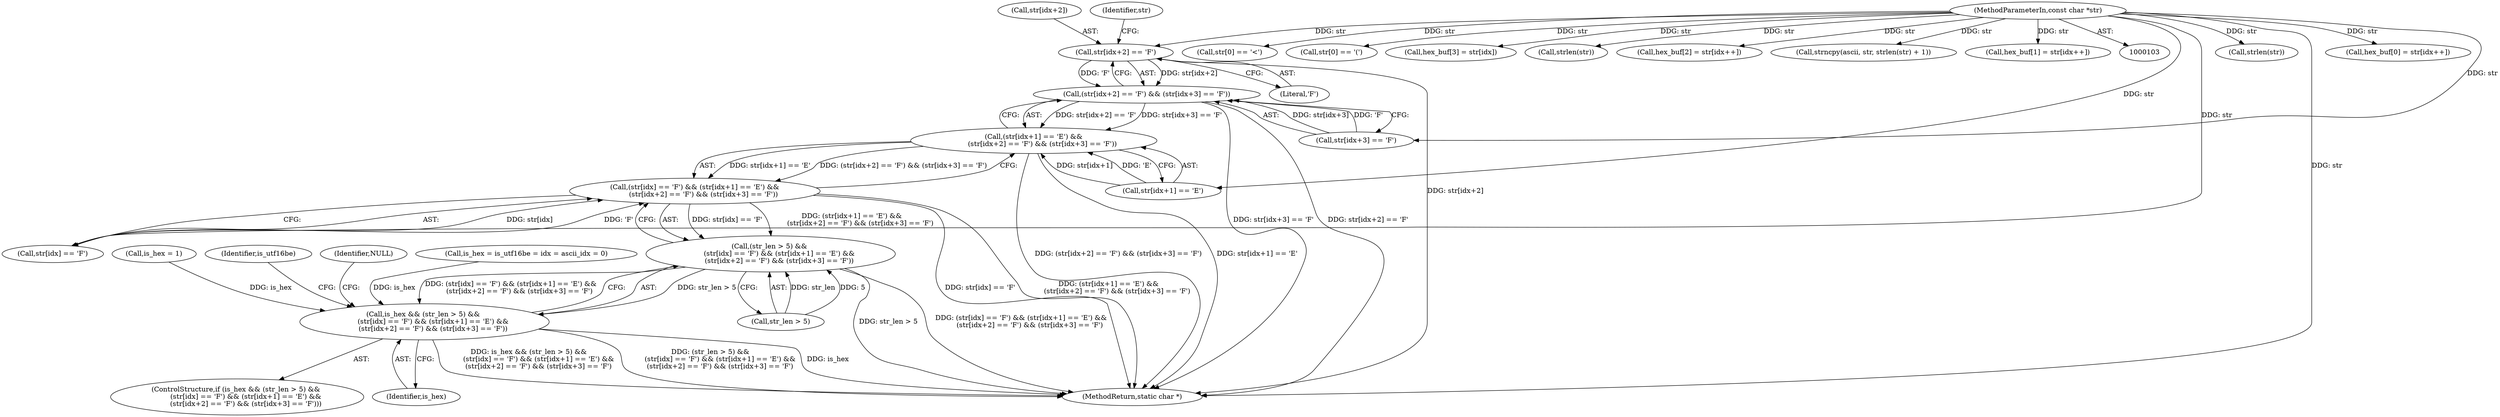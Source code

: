digraph "0_pdfresurrect_0c4120fffa3dffe97b95c486a120eded82afe8a6_1@array" {
"1000182" [label="(Call,str[idx+2] == 'F')"];
"1000104" [label="(MethodParameterIn,const char *str)"];
"1000181" [label="(Call,(str[idx+2] == 'F') && (str[idx+3] == 'F'))"];
"1000173" [label="(Call,(str[idx+1] == 'E') &&\n        (str[idx+2] == 'F') && (str[idx+3] == 'F'))"];
"1000167" [label="(Call,(str[idx] == 'F') && (str[idx+1] == 'E') &&\n        (str[idx+2] == 'F') && (str[idx+3] == 'F'))"];
"1000163" [label="(Call,(str_len > 5) && \n        (str[idx] == 'F') && (str[idx+1] == 'E') &&\n        (str[idx+2] == 'F') && (str[idx+3] == 'F'))"];
"1000161" [label="(Call,is_hex && (str_len > 5) && \n        (str[idx] == 'F') && (str[idx+1] == 'E') &&\n        (str[idx+2] == 'F') && (str[idx+3] == 'F'))"];
"1000142" [label="(Call,strlen(str))"];
"1000217" [label="(Call,hex_buf[0] = str[idx++])"];
"1000183" [label="(Call,str[idx+2])"];
"1000149" [label="(Call,str[0] == '<')"];
"1000161" [label="(Call,is_hex && (str_len > 5) && \n        (str[idx] == 'F') && (str[idx+1] == 'E') &&\n        (str[idx+2] == 'F') && (str[idx+3] == 'F'))"];
"1000163" [label="(Call,(str_len > 5) && \n        (str[idx] == 'F') && (str[idx+1] == 'E') &&\n        (str[idx+2] == 'F') && (str[idx+3] == 'F'))"];
"1000160" [label="(ControlStructure,if (is_hex && (str_len > 5) && \n        (str[idx] == 'F') && (str[idx+1] == 'E') &&\n        (str[idx+2] == 'F') && (str[idx+3] == 'F')))"];
"1000162" [label="(Identifier,is_hex)"];
"1000125" [label="(Call,str[0] == '(')"];
"1000167" [label="(Call,(str[idx] == 'F') && (str[idx+1] == 'E') &&\n        (str[idx+2] == 'F') && (str[idx+3] == 'F'))"];
"1000115" [label="(Call,is_hex = is_utf16be = idx = ascii_idx = 0)"];
"1000155" [label="(Call,is_hex = 1)"];
"1000104" [label="(MethodParameterIn,const char *str)"];
"1000173" [label="(Call,(str[idx+1] == 'E') &&\n        (str[idx+2] == 'F') && (str[idx+3] == 'F'))"];
"1000189" [label="(Call,str[idx+3] == 'F')"];
"1000241" [label="(Call,hex_buf[3] = str[idx])"];
"1000174" [label="(Call,str[idx+1] == 'E')"];
"1000181" [label="(Call,(str[idx+2] == 'F') && (str[idx+3] == 'F'))"];
"1000135" [label="(Call,strlen(str))"];
"1000168" [label="(Call,str[idx] == 'F')"];
"1000233" [label="(Call,hex_buf[2] = str[idx++])"];
"1000198" [label="(Identifier,is_utf16be)"];
"1000191" [label="(Identifier,str)"];
"1000188" [label="(Literal,'F')"];
"1000259" [label="(MethodReturn,static char *)"];
"1000138" [label="(Call,strncpy(ascii, str, strlen(str) + 1))"];
"1000225" [label="(Call,hex_buf[1] = str[idx++])"];
"1000164" [label="(Call,str_len > 5)"];
"1000205" [label="(Identifier,NULL)"];
"1000182" [label="(Call,str[idx+2] == 'F')"];
"1000182" -> "1000181"  [label="AST: "];
"1000182" -> "1000188"  [label="CFG: "];
"1000183" -> "1000182"  [label="AST: "];
"1000188" -> "1000182"  [label="AST: "];
"1000191" -> "1000182"  [label="CFG: "];
"1000181" -> "1000182"  [label="CFG: "];
"1000182" -> "1000259"  [label="DDG: str[idx+2]"];
"1000182" -> "1000181"  [label="DDG: str[idx+2]"];
"1000182" -> "1000181"  [label="DDG: 'F'"];
"1000104" -> "1000182"  [label="DDG: str"];
"1000104" -> "1000103"  [label="AST: "];
"1000104" -> "1000259"  [label="DDG: str"];
"1000104" -> "1000125"  [label="DDG: str"];
"1000104" -> "1000135"  [label="DDG: str"];
"1000104" -> "1000138"  [label="DDG: str"];
"1000104" -> "1000142"  [label="DDG: str"];
"1000104" -> "1000149"  [label="DDG: str"];
"1000104" -> "1000168"  [label="DDG: str"];
"1000104" -> "1000174"  [label="DDG: str"];
"1000104" -> "1000189"  [label="DDG: str"];
"1000104" -> "1000217"  [label="DDG: str"];
"1000104" -> "1000225"  [label="DDG: str"];
"1000104" -> "1000233"  [label="DDG: str"];
"1000104" -> "1000241"  [label="DDG: str"];
"1000181" -> "1000173"  [label="AST: "];
"1000181" -> "1000189"  [label="CFG: "];
"1000189" -> "1000181"  [label="AST: "];
"1000173" -> "1000181"  [label="CFG: "];
"1000181" -> "1000259"  [label="DDG: str[idx+2] == 'F'"];
"1000181" -> "1000259"  [label="DDG: str[idx+3] == 'F'"];
"1000181" -> "1000173"  [label="DDG: str[idx+2] == 'F'"];
"1000181" -> "1000173"  [label="DDG: str[idx+3] == 'F'"];
"1000189" -> "1000181"  [label="DDG: str[idx+3]"];
"1000189" -> "1000181"  [label="DDG: 'F'"];
"1000173" -> "1000167"  [label="AST: "];
"1000173" -> "1000174"  [label="CFG: "];
"1000174" -> "1000173"  [label="AST: "];
"1000167" -> "1000173"  [label="CFG: "];
"1000173" -> "1000259"  [label="DDG: (str[idx+2] == 'F') && (str[idx+3] == 'F')"];
"1000173" -> "1000259"  [label="DDG: str[idx+1] == 'E'"];
"1000173" -> "1000167"  [label="DDG: str[idx+1] == 'E'"];
"1000173" -> "1000167"  [label="DDG: (str[idx+2] == 'F') && (str[idx+3] == 'F')"];
"1000174" -> "1000173"  [label="DDG: str[idx+1]"];
"1000174" -> "1000173"  [label="DDG: 'E'"];
"1000167" -> "1000163"  [label="AST: "];
"1000167" -> "1000168"  [label="CFG: "];
"1000168" -> "1000167"  [label="AST: "];
"1000163" -> "1000167"  [label="CFG: "];
"1000167" -> "1000259"  [label="DDG: str[idx] == 'F'"];
"1000167" -> "1000259"  [label="DDG: (str[idx+1] == 'E') &&\n        (str[idx+2] == 'F') && (str[idx+3] == 'F')"];
"1000167" -> "1000163"  [label="DDG: str[idx] == 'F'"];
"1000167" -> "1000163"  [label="DDG: (str[idx+1] == 'E') &&\n        (str[idx+2] == 'F') && (str[idx+3] == 'F')"];
"1000168" -> "1000167"  [label="DDG: str[idx]"];
"1000168" -> "1000167"  [label="DDG: 'F'"];
"1000163" -> "1000161"  [label="AST: "];
"1000163" -> "1000164"  [label="CFG: "];
"1000164" -> "1000163"  [label="AST: "];
"1000161" -> "1000163"  [label="CFG: "];
"1000163" -> "1000259"  [label="DDG: str_len > 5"];
"1000163" -> "1000259"  [label="DDG: (str[idx] == 'F') && (str[idx+1] == 'E') &&\n        (str[idx+2] == 'F') && (str[idx+3] == 'F')"];
"1000163" -> "1000161"  [label="DDG: str_len > 5"];
"1000163" -> "1000161"  [label="DDG: (str[idx] == 'F') && (str[idx+1] == 'E') &&\n        (str[idx+2] == 'F') && (str[idx+3] == 'F')"];
"1000164" -> "1000163"  [label="DDG: str_len"];
"1000164" -> "1000163"  [label="DDG: 5"];
"1000161" -> "1000160"  [label="AST: "];
"1000161" -> "1000162"  [label="CFG: "];
"1000162" -> "1000161"  [label="AST: "];
"1000198" -> "1000161"  [label="CFG: "];
"1000205" -> "1000161"  [label="CFG: "];
"1000161" -> "1000259"  [label="DDG: (str_len > 5) && \n        (str[idx] == 'F') && (str[idx+1] == 'E') &&\n        (str[idx+2] == 'F') && (str[idx+3] == 'F')"];
"1000161" -> "1000259"  [label="DDG: is_hex"];
"1000161" -> "1000259"  [label="DDG: is_hex && (str_len > 5) && \n        (str[idx] == 'F') && (str[idx+1] == 'E') &&\n        (str[idx+2] == 'F') && (str[idx+3] == 'F')"];
"1000155" -> "1000161"  [label="DDG: is_hex"];
"1000115" -> "1000161"  [label="DDG: is_hex"];
}
